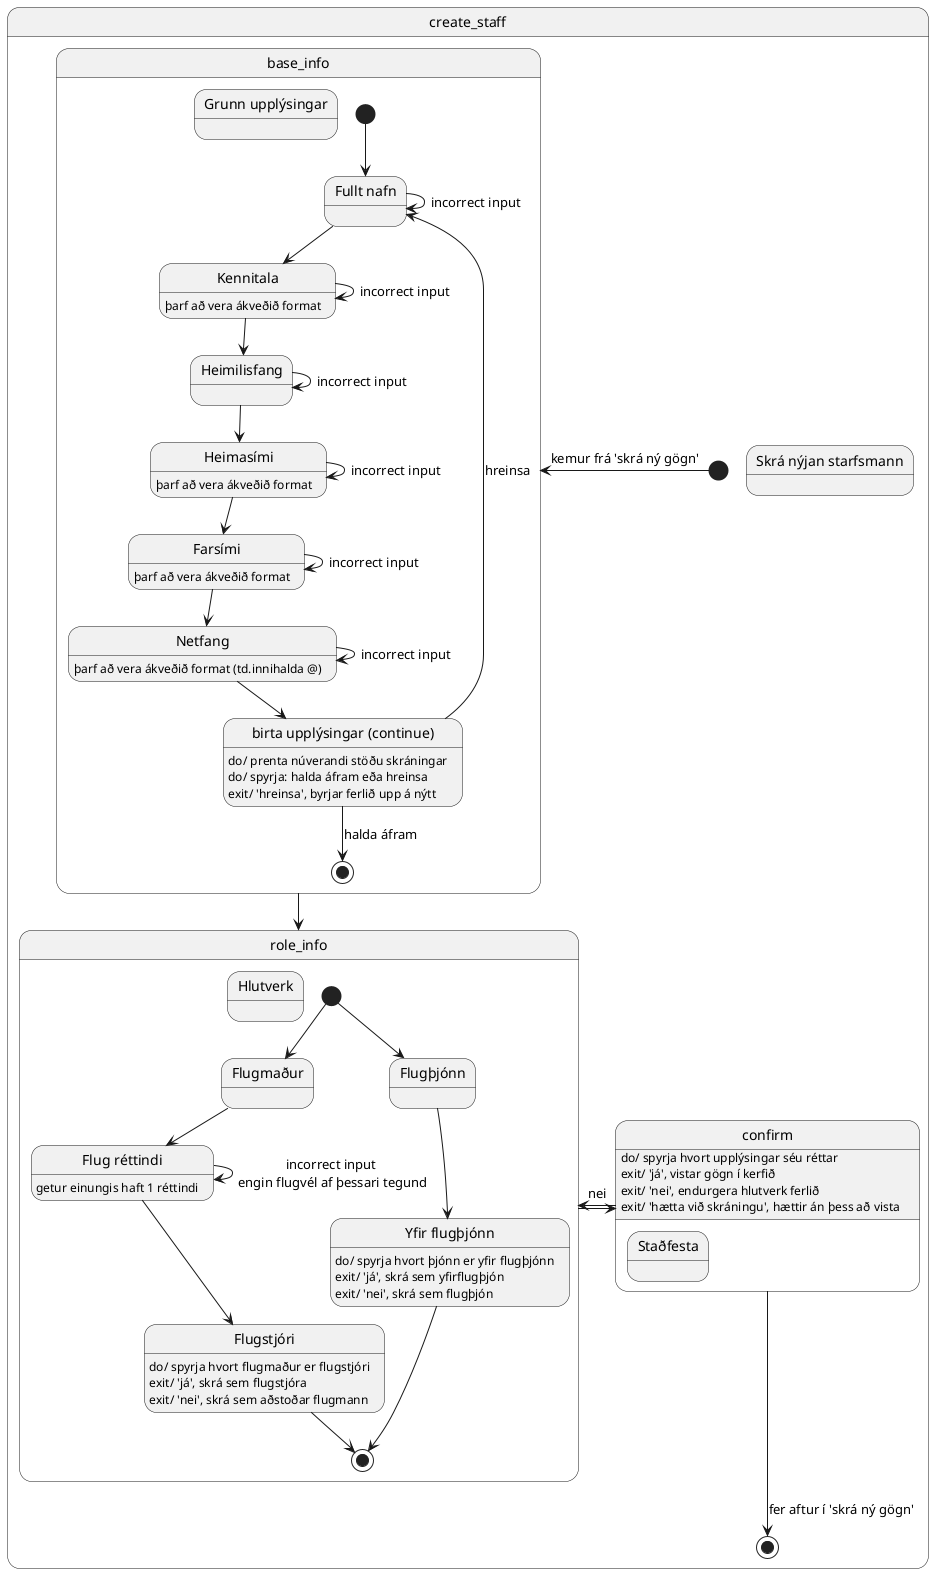 @startuml 

state create_staff {
  state create_staff as "Skrá nýjan starfsmann"
  state base_info {
    state base_info as "Grunn upplýsingar"

    state input_name as "Fullt nafn"
    state input_ssn as "Kennitala"
      input_ssn : þarf að vera ákveðið format
    state address as "Heimilisfang"
    state phone_home as "Heimasími"
      phone_home : þarf að vera ákveðið format
    state phone_mobile as "Farsími"
      phone_mobile : þarf að vera ákveðið format
    state email as "Netfang"
      email : þarf að vera ákveðið format (td.innihalda @)
    state continue as "birta upplýsingar (continue)"
      continue: do/ prenta núverandi stöðu skráningar 
      continue: do/ spyrja: halda áfram eða hreinsa
      continue: exit/ 'hreinsa', byrjar ferlið upp á nýtt

    [*] --> input_name
    input_name --> input_ssn
      input_name --> input_name : incorrect input
    input_ssn --> address
      input_ssn --> input_ssn : incorrect input
    address --> phone_home
      address --> address : incorrect input
    phone_home --> phone_mobile
      phone_home --> phone_home : incorrect input
    phone_mobile --> email
      phone_mobile --> phone_mobile : incorrect input
    email --> continue
      email --> email : incorrect input
    continue --> [*] : halda áfram
    continue --> input_name : hreinsa
  }
  state role_info {  
    state role_info as "Hlutverk"

    state pilot as "Flugmaður"
    state licence as "Flug réttindi"
      licence : getur einungis haft 1 réttindi
    state captain as "Flugstjóri"
      captain : do/ spyrja hvort flugmaður er flugstjóri
      captain : exit/ 'já', skrá sem flugstjóra
      captain : exit/ 'nei', skrá sem aðstoðar flugmann
    state flight_attendant as "Flugþjónn"
    state head_attendant as "Yfir flugþjónn" 
      head_attendant : do/ spyrja hvort þjónn er yfir flugþjónn
      head_attendant : exit/ 'já', skrá sem yfirflugþjón
      head_attendant : exit/ 'nei', skrá sem flugþjón

    [*] --> pilot
    pilot --> licence 
    licence --> captain
    licence --> licence : incorrect input \nengin flugvél af þessari tegund
    captain --> [*]
    [*] --> flight_attendant
    flight_attendant --> head_attendant
    head_attendant --> [*]
  }

  state confirm {
    state confirm as "Staðfesta"
      confirm : do/ spyrja hvort upplýsingar séu réttar
      confirm : exit/ 'já', vistar gögn í kerfið
      confirm : exit/ 'nei', endurgera hlutverk ferlið
      confirm : exit/ 'hætta við skráningu', hættir án þess að vista
  }

  [*] -left-> base_info : kemur frá 'skrá ný gögn'
  base_info -->  role_info
  role_info -right-> confirm
  confirm --> [*] : fer aftur í 'skrá ný gögn'
  confirm -left-> role_info : nei
}


@enduml 